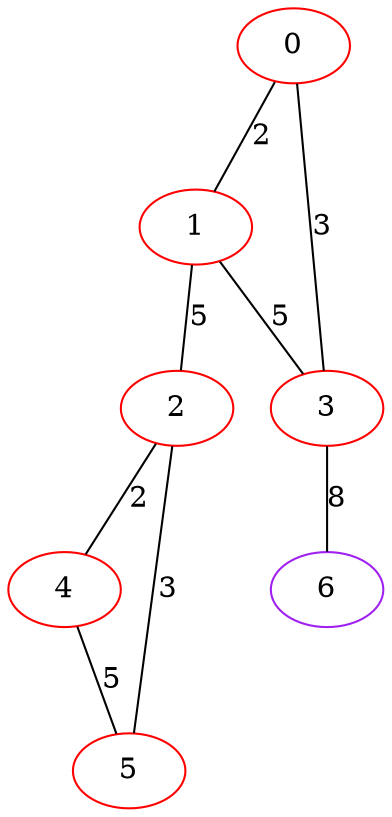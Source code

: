 graph "" {
0 [color=red, weight=1];
1 [color=red, weight=1];
2 [color=red, weight=1];
3 [color=red, weight=1];
4 [color=red, weight=1];
5 [color=red, weight=1];
6 [color=purple, weight=4];
0 -- 1  [key=0, label=2];
0 -- 3  [key=0, label=3];
1 -- 2  [key=0, label=5];
1 -- 3  [key=0, label=5];
2 -- 4  [key=0, label=2];
2 -- 5  [key=0, label=3];
3 -- 6  [key=0, label=8];
4 -- 5  [key=0, label=5];
}
